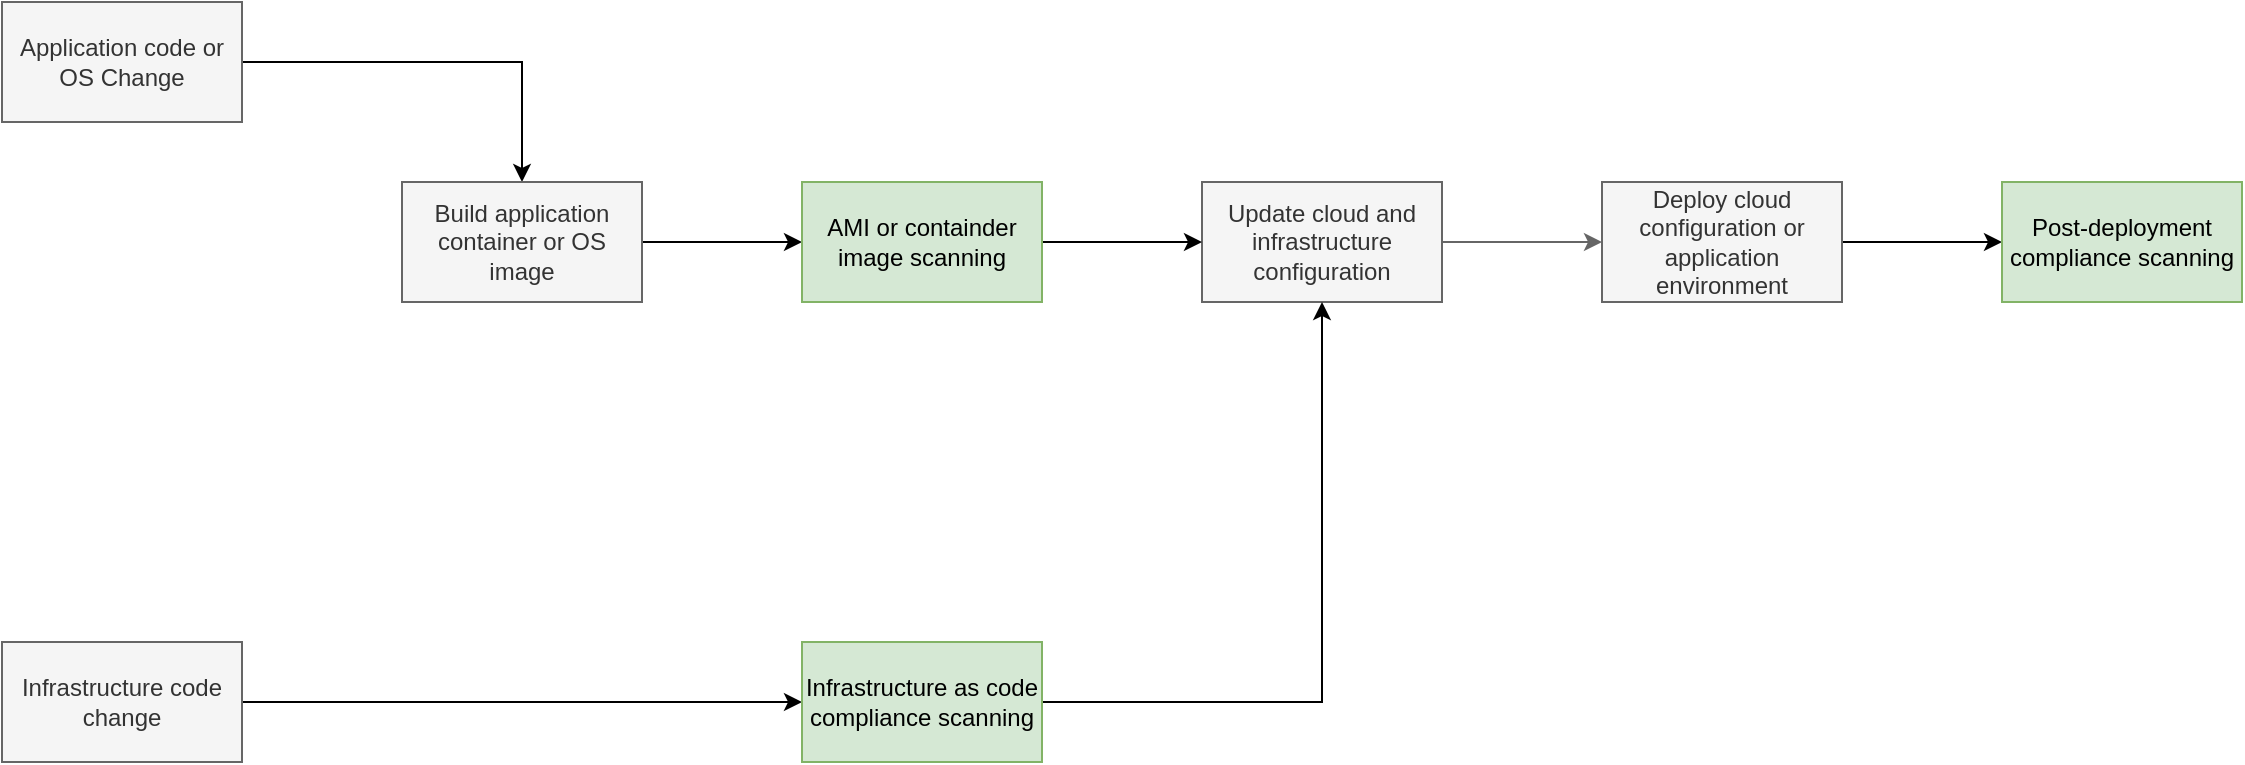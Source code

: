 <mxfile version="13.4.4" type="device"><diagram id="Y9_Zq65RKEDR3j3yFwqF" name="Page-1"><mxGraphModel dx="1369" dy="881" grid="1" gridSize="10" guides="1" tooltips="1" connect="1" arrows="1" fold="1" page="1" pageScale="1" pageWidth="1169" pageHeight="1654" math="0" shadow="0"><root><mxCell id="0"/><mxCell id="1" parent="0"/><mxCell id="hMGkVKcyo-9iUgYnIpLg-16" style="edgeStyle=orthogonalEdgeStyle;rounded=0;orthogonalLoop=1;jettySize=auto;html=1;entryX=0.5;entryY=0;entryDx=0;entryDy=0;" edge="1" parent="1" source="hMGkVKcyo-9iUgYnIpLg-1" target="hMGkVKcyo-9iUgYnIpLg-3"><mxGeometry relative="1" as="geometry"><mxPoint x="320" y="180" as="targetPoint"/></mxGeometry></mxCell><mxCell id="hMGkVKcyo-9iUgYnIpLg-1" value="Application code or OS Change" style="rounded=0;whiteSpace=wrap;html=1;fillColor=#f5f5f5;strokeColor=#666666;fontColor=#333333;" vertex="1" parent="1"><mxGeometry x="40" y="150" width="120" height="60" as="geometry"/></mxCell><mxCell id="hMGkVKcyo-9iUgYnIpLg-22" style="edgeStyle=orthogonalEdgeStyle;rounded=0;orthogonalLoop=1;jettySize=auto;html=1;entryX=0;entryY=0.5;entryDx=0;entryDy=0;" edge="1" parent="1" source="hMGkVKcyo-9iUgYnIpLg-3" target="hMGkVKcyo-9iUgYnIpLg-11"><mxGeometry relative="1" as="geometry"/></mxCell><mxCell id="hMGkVKcyo-9iUgYnIpLg-3" value="Build application container or OS image" style="rounded=0;whiteSpace=wrap;html=1;fillColor=#f5f5f5;strokeColor=#666666;fontColor=#333333;" vertex="1" parent="1"><mxGeometry x="240" y="240" width="120" height="60" as="geometry"/></mxCell><mxCell id="hMGkVKcyo-9iUgYnIpLg-7" style="edgeStyle=orthogonalEdgeStyle;rounded=0;orthogonalLoop=1;jettySize=auto;html=1;entryX=0;entryY=0.5;entryDx=0;entryDy=0;fillColor=#f5f5f5;strokeColor=#666666;" edge="1" parent="1" source="hMGkVKcyo-9iUgYnIpLg-4" target="hMGkVKcyo-9iUgYnIpLg-5"><mxGeometry relative="1" as="geometry"/></mxCell><mxCell id="hMGkVKcyo-9iUgYnIpLg-4" value="Update cloud and infrastructure configuration" style="rounded=0;whiteSpace=wrap;html=1;fillColor=#f5f5f5;strokeColor=#666666;fontColor=#333333;" vertex="1" parent="1"><mxGeometry x="640" y="240" width="120" height="60" as="geometry"/></mxCell><mxCell id="hMGkVKcyo-9iUgYnIpLg-14" style="edgeStyle=orthogonalEdgeStyle;rounded=0;orthogonalLoop=1;jettySize=auto;html=1;entryX=0;entryY=0.5;entryDx=0;entryDy=0;" edge="1" parent="1" source="hMGkVKcyo-9iUgYnIpLg-5" target="hMGkVKcyo-9iUgYnIpLg-12"><mxGeometry relative="1" as="geometry"/></mxCell><mxCell id="hMGkVKcyo-9iUgYnIpLg-5" value="Deploy cloud configuration or application environment" style="rounded=0;whiteSpace=wrap;html=1;fillColor=#f5f5f5;strokeColor=#666666;fontColor=#333333;" vertex="1" parent="1"><mxGeometry x="840" y="240" width="120" height="60" as="geometry"/></mxCell><mxCell id="hMGkVKcyo-9iUgYnIpLg-20" style="edgeStyle=orthogonalEdgeStyle;rounded=0;orthogonalLoop=1;jettySize=auto;html=1;entryX=0;entryY=0.5;entryDx=0;entryDy=0;" edge="1" parent="1" source="hMGkVKcyo-9iUgYnIpLg-8" target="hMGkVKcyo-9iUgYnIpLg-10"><mxGeometry relative="1" as="geometry"/></mxCell><mxCell id="hMGkVKcyo-9iUgYnIpLg-8" value="Infrastructure code change" style="rounded=0;whiteSpace=wrap;html=1;fillColor=#f5f5f5;strokeColor=#666666;fontColor=#333333;" vertex="1" parent="1"><mxGeometry x="40" y="470" width="120" height="60" as="geometry"/></mxCell><mxCell id="hMGkVKcyo-9iUgYnIpLg-21" style="edgeStyle=orthogonalEdgeStyle;rounded=0;orthogonalLoop=1;jettySize=auto;html=1;" edge="1" parent="1" source="hMGkVKcyo-9iUgYnIpLg-10" target="hMGkVKcyo-9iUgYnIpLg-4"><mxGeometry relative="1" as="geometry"><mxPoint x="690" y="390" as="targetPoint"/></mxGeometry></mxCell><mxCell id="hMGkVKcyo-9iUgYnIpLg-10" value="Infrastructure as code compliance scanning" style="rounded=0;whiteSpace=wrap;html=1;fillColor=#d5e8d4;strokeColor=#82b366;" vertex="1" parent="1"><mxGeometry x="440" y="470" width="120" height="60" as="geometry"/></mxCell><mxCell id="hMGkVKcyo-9iUgYnIpLg-23" style="edgeStyle=orthogonalEdgeStyle;rounded=0;orthogonalLoop=1;jettySize=auto;html=1;entryX=0;entryY=0.5;entryDx=0;entryDy=0;" edge="1" parent="1" source="hMGkVKcyo-9iUgYnIpLg-11" target="hMGkVKcyo-9iUgYnIpLg-4"><mxGeometry relative="1" as="geometry"/></mxCell><mxCell id="hMGkVKcyo-9iUgYnIpLg-11" value="AMI or containder image scanning" style="rounded=0;whiteSpace=wrap;html=1;fillColor=#d5e8d4;strokeColor=#82b366;" vertex="1" parent="1"><mxGeometry x="440" y="240" width="120" height="60" as="geometry"/></mxCell><mxCell id="hMGkVKcyo-9iUgYnIpLg-12" value="Post-deployment compliance scanning" style="rounded=0;whiteSpace=wrap;html=1;fillColor=#d5e8d4;strokeColor=#82b366;" vertex="1" parent="1"><mxGeometry x="1040" y="240" width="120" height="60" as="geometry"/></mxCell></root></mxGraphModel></diagram></mxfile>